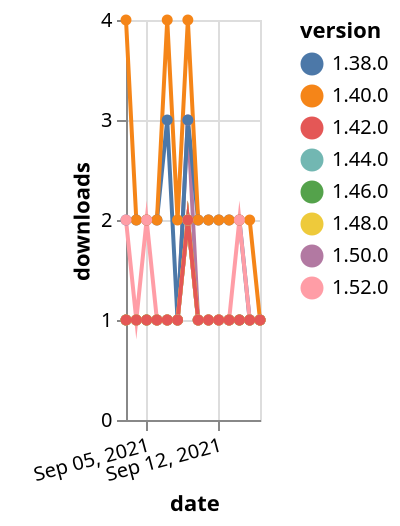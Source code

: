 {"$schema": "https://vega.github.io/schema/vega-lite/v5.json", "description": "A simple bar chart with embedded data.", "data": {"values": [{"date": "2021-09-03", "total": 190, "delta": 1, "version": "1.50.0"}, {"date": "2021-09-04", "total": 191, "delta": 1, "version": "1.50.0"}, {"date": "2021-09-05", "total": 192, "delta": 1, "version": "1.50.0"}, {"date": "2021-09-06", "total": 193, "delta": 1, "version": "1.50.0"}, {"date": "2021-09-07", "total": 194, "delta": 1, "version": "1.50.0"}, {"date": "2021-09-08", "total": 195, "delta": 1, "version": "1.50.0"}, {"date": "2021-09-09", "total": 198, "delta": 3, "version": "1.50.0"}, {"date": "2021-09-10", "total": 199, "delta": 1, "version": "1.50.0"}, {"date": "2021-09-11", "total": 200, "delta": 1, "version": "1.50.0"}, {"date": "2021-09-12", "total": 201, "delta": 1, "version": "1.50.0"}, {"date": "2021-09-13", "total": 202, "delta": 1, "version": "1.50.0"}, {"date": "2021-09-14", "total": 203, "delta": 1, "version": "1.50.0"}, {"date": "2021-09-15", "total": 204, "delta": 1, "version": "1.50.0"}, {"date": "2021-09-16", "total": 205, "delta": 1, "version": "1.50.0"}, {"date": "2021-09-03", "total": 185, "delta": 1, "version": "1.44.0"}, {"date": "2021-09-04", "total": 186, "delta": 1, "version": "1.44.0"}, {"date": "2021-09-05", "total": 187, "delta": 1, "version": "1.44.0"}, {"date": "2021-09-06", "total": 188, "delta": 1, "version": "1.44.0"}, {"date": "2021-09-07", "total": 189, "delta": 1, "version": "1.44.0"}, {"date": "2021-09-08", "total": 190, "delta": 1, "version": "1.44.0"}, {"date": "2021-09-09", "total": 192, "delta": 2, "version": "1.44.0"}, {"date": "2021-09-10", "total": 193, "delta": 1, "version": "1.44.0"}, {"date": "2021-09-11", "total": 194, "delta": 1, "version": "1.44.0"}, {"date": "2021-09-12", "total": 195, "delta": 1, "version": "1.44.0"}, {"date": "2021-09-13", "total": 196, "delta": 1, "version": "1.44.0"}, {"date": "2021-09-14", "total": 197, "delta": 1, "version": "1.44.0"}, {"date": "2021-09-15", "total": 198, "delta": 1, "version": "1.44.0"}, {"date": "2021-09-16", "total": 199, "delta": 1, "version": "1.44.0"}, {"date": "2021-09-03", "total": 2341, "delta": 2, "version": "1.38.0"}, {"date": "2021-09-04", "total": 2343, "delta": 2, "version": "1.38.0"}, {"date": "2021-09-05", "total": 2345, "delta": 2, "version": "1.38.0"}, {"date": "2021-09-06", "total": 2347, "delta": 2, "version": "1.38.0"}, {"date": "2021-09-07", "total": 2350, "delta": 3, "version": "1.38.0"}, {"date": "2021-09-08", "total": 2351, "delta": 1, "version": "1.38.0"}, {"date": "2021-09-09", "total": 2354, "delta": 3, "version": "1.38.0"}, {"date": "2021-09-10", "total": 2356, "delta": 2, "version": "1.38.0"}, {"date": "2021-09-11", "total": 2358, "delta": 2, "version": "1.38.0"}, {"date": "2021-09-12", "total": 2360, "delta": 2, "version": "1.38.0"}, {"date": "2021-09-13", "total": 2362, "delta": 2, "version": "1.38.0"}, {"date": "2021-09-14", "total": 2364, "delta": 2, "version": "1.38.0"}, {"date": "2021-09-15", "total": 2365, "delta": 1, "version": "1.38.0"}, {"date": "2021-09-16", "total": 2366, "delta": 1, "version": "1.38.0"}, {"date": "2021-09-03", "total": 2510, "delta": 4, "version": "1.40.0"}, {"date": "2021-09-04", "total": 2512, "delta": 2, "version": "1.40.0"}, {"date": "2021-09-05", "total": 2514, "delta": 2, "version": "1.40.0"}, {"date": "2021-09-06", "total": 2516, "delta": 2, "version": "1.40.0"}, {"date": "2021-09-07", "total": 2520, "delta": 4, "version": "1.40.0"}, {"date": "2021-09-08", "total": 2522, "delta": 2, "version": "1.40.0"}, {"date": "2021-09-09", "total": 2526, "delta": 4, "version": "1.40.0"}, {"date": "2021-09-10", "total": 2528, "delta": 2, "version": "1.40.0"}, {"date": "2021-09-11", "total": 2530, "delta": 2, "version": "1.40.0"}, {"date": "2021-09-12", "total": 2532, "delta": 2, "version": "1.40.0"}, {"date": "2021-09-13", "total": 2534, "delta": 2, "version": "1.40.0"}, {"date": "2021-09-14", "total": 2536, "delta": 2, "version": "1.40.0"}, {"date": "2021-09-15", "total": 2538, "delta": 2, "version": "1.40.0"}, {"date": "2021-09-16", "total": 2539, "delta": 1, "version": "1.40.0"}, {"date": "2021-09-03", "total": 176, "delta": 1, "version": "1.46.0"}, {"date": "2021-09-04", "total": 177, "delta": 1, "version": "1.46.0"}, {"date": "2021-09-05", "total": 178, "delta": 1, "version": "1.46.0"}, {"date": "2021-09-06", "total": 179, "delta": 1, "version": "1.46.0"}, {"date": "2021-09-07", "total": 180, "delta": 1, "version": "1.46.0"}, {"date": "2021-09-08", "total": 181, "delta": 1, "version": "1.46.0"}, {"date": "2021-09-09", "total": 183, "delta": 2, "version": "1.46.0"}, {"date": "2021-09-10", "total": 184, "delta": 1, "version": "1.46.0"}, {"date": "2021-09-11", "total": 185, "delta": 1, "version": "1.46.0"}, {"date": "2021-09-12", "total": 186, "delta": 1, "version": "1.46.0"}, {"date": "2021-09-13", "total": 187, "delta": 1, "version": "1.46.0"}, {"date": "2021-09-14", "total": 188, "delta": 1, "version": "1.46.0"}, {"date": "2021-09-15", "total": 189, "delta": 1, "version": "1.46.0"}, {"date": "2021-09-16", "total": 190, "delta": 1, "version": "1.46.0"}, {"date": "2021-09-03", "total": 127, "delta": 2, "version": "1.52.0"}, {"date": "2021-09-04", "total": 128, "delta": 1, "version": "1.52.0"}, {"date": "2021-09-05", "total": 130, "delta": 2, "version": "1.52.0"}, {"date": "2021-09-06", "total": 131, "delta": 1, "version": "1.52.0"}, {"date": "2021-09-07", "total": 132, "delta": 1, "version": "1.52.0"}, {"date": "2021-09-08", "total": 133, "delta": 1, "version": "1.52.0"}, {"date": "2021-09-09", "total": 135, "delta": 2, "version": "1.52.0"}, {"date": "2021-09-10", "total": 136, "delta": 1, "version": "1.52.0"}, {"date": "2021-09-11", "total": 137, "delta": 1, "version": "1.52.0"}, {"date": "2021-09-12", "total": 138, "delta": 1, "version": "1.52.0"}, {"date": "2021-09-13", "total": 139, "delta": 1, "version": "1.52.0"}, {"date": "2021-09-14", "total": 141, "delta": 2, "version": "1.52.0"}, {"date": "2021-09-15", "total": 142, "delta": 1, "version": "1.52.0"}, {"date": "2021-09-16", "total": 143, "delta": 1, "version": "1.52.0"}, {"date": "2021-09-03", "total": 163, "delta": 1, "version": "1.48.0"}, {"date": "2021-09-04", "total": 164, "delta": 1, "version": "1.48.0"}, {"date": "2021-09-05", "total": 165, "delta": 1, "version": "1.48.0"}, {"date": "2021-09-06", "total": 166, "delta": 1, "version": "1.48.0"}, {"date": "2021-09-07", "total": 167, "delta": 1, "version": "1.48.0"}, {"date": "2021-09-08", "total": 168, "delta": 1, "version": "1.48.0"}, {"date": "2021-09-09", "total": 170, "delta": 2, "version": "1.48.0"}, {"date": "2021-09-10", "total": 171, "delta": 1, "version": "1.48.0"}, {"date": "2021-09-11", "total": 172, "delta": 1, "version": "1.48.0"}, {"date": "2021-09-12", "total": 173, "delta": 1, "version": "1.48.0"}, {"date": "2021-09-13", "total": 174, "delta": 1, "version": "1.48.0"}, {"date": "2021-09-14", "total": 175, "delta": 1, "version": "1.48.0"}, {"date": "2021-09-15", "total": 176, "delta": 1, "version": "1.48.0"}, {"date": "2021-09-16", "total": 177, "delta": 1, "version": "1.48.0"}, {"date": "2021-09-03", "total": 239, "delta": 1, "version": "1.42.0"}, {"date": "2021-09-04", "total": 240, "delta": 1, "version": "1.42.0"}, {"date": "2021-09-05", "total": 241, "delta": 1, "version": "1.42.0"}, {"date": "2021-09-06", "total": 242, "delta": 1, "version": "1.42.0"}, {"date": "2021-09-07", "total": 243, "delta": 1, "version": "1.42.0"}, {"date": "2021-09-08", "total": 244, "delta": 1, "version": "1.42.0"}, {"date": "2021-09-09", "total": 246, "delta": 2, "version": "1.42.0"}, {"date": "2021-09-10", "total": 247, "delta": 1, "version": "1.42.0"}, {"date": "2021-09-11", "total": 248, "delta": 1, "version": "1.42.0"}, {"date": "2021-09-12", "total": 249, "delta": 1, "version": "1.42.0"}, {"date": "2021-09-13", "total": 250, "delta": 1, "version": "1.42.0"}, {"date": "2021-09-14", "total": 251, "delta": 1, "version": "1.42.0"}, {"date": "2021-09-15", "total": 252, "delta": 1, "version": "1.42.0"}, {"date": "2021-09-16", "total": 253, "delta": 1, "version": "1.42.0"}]}, "width": "container", "mark": {"type": "line", "point": {"filled": true}}, "encoding": {"x": {"field": "date", "type": "temporal", "timeUnit": "yearmonthdate", "title": "date", "axis": {"labelAngle": -15}}, "y": {"field": "delta", "type": "quantitative", "title": "downloads"}, "color": {"field": "version", "type": "nominal"}, "tooltip": {"field": "delta"}}}